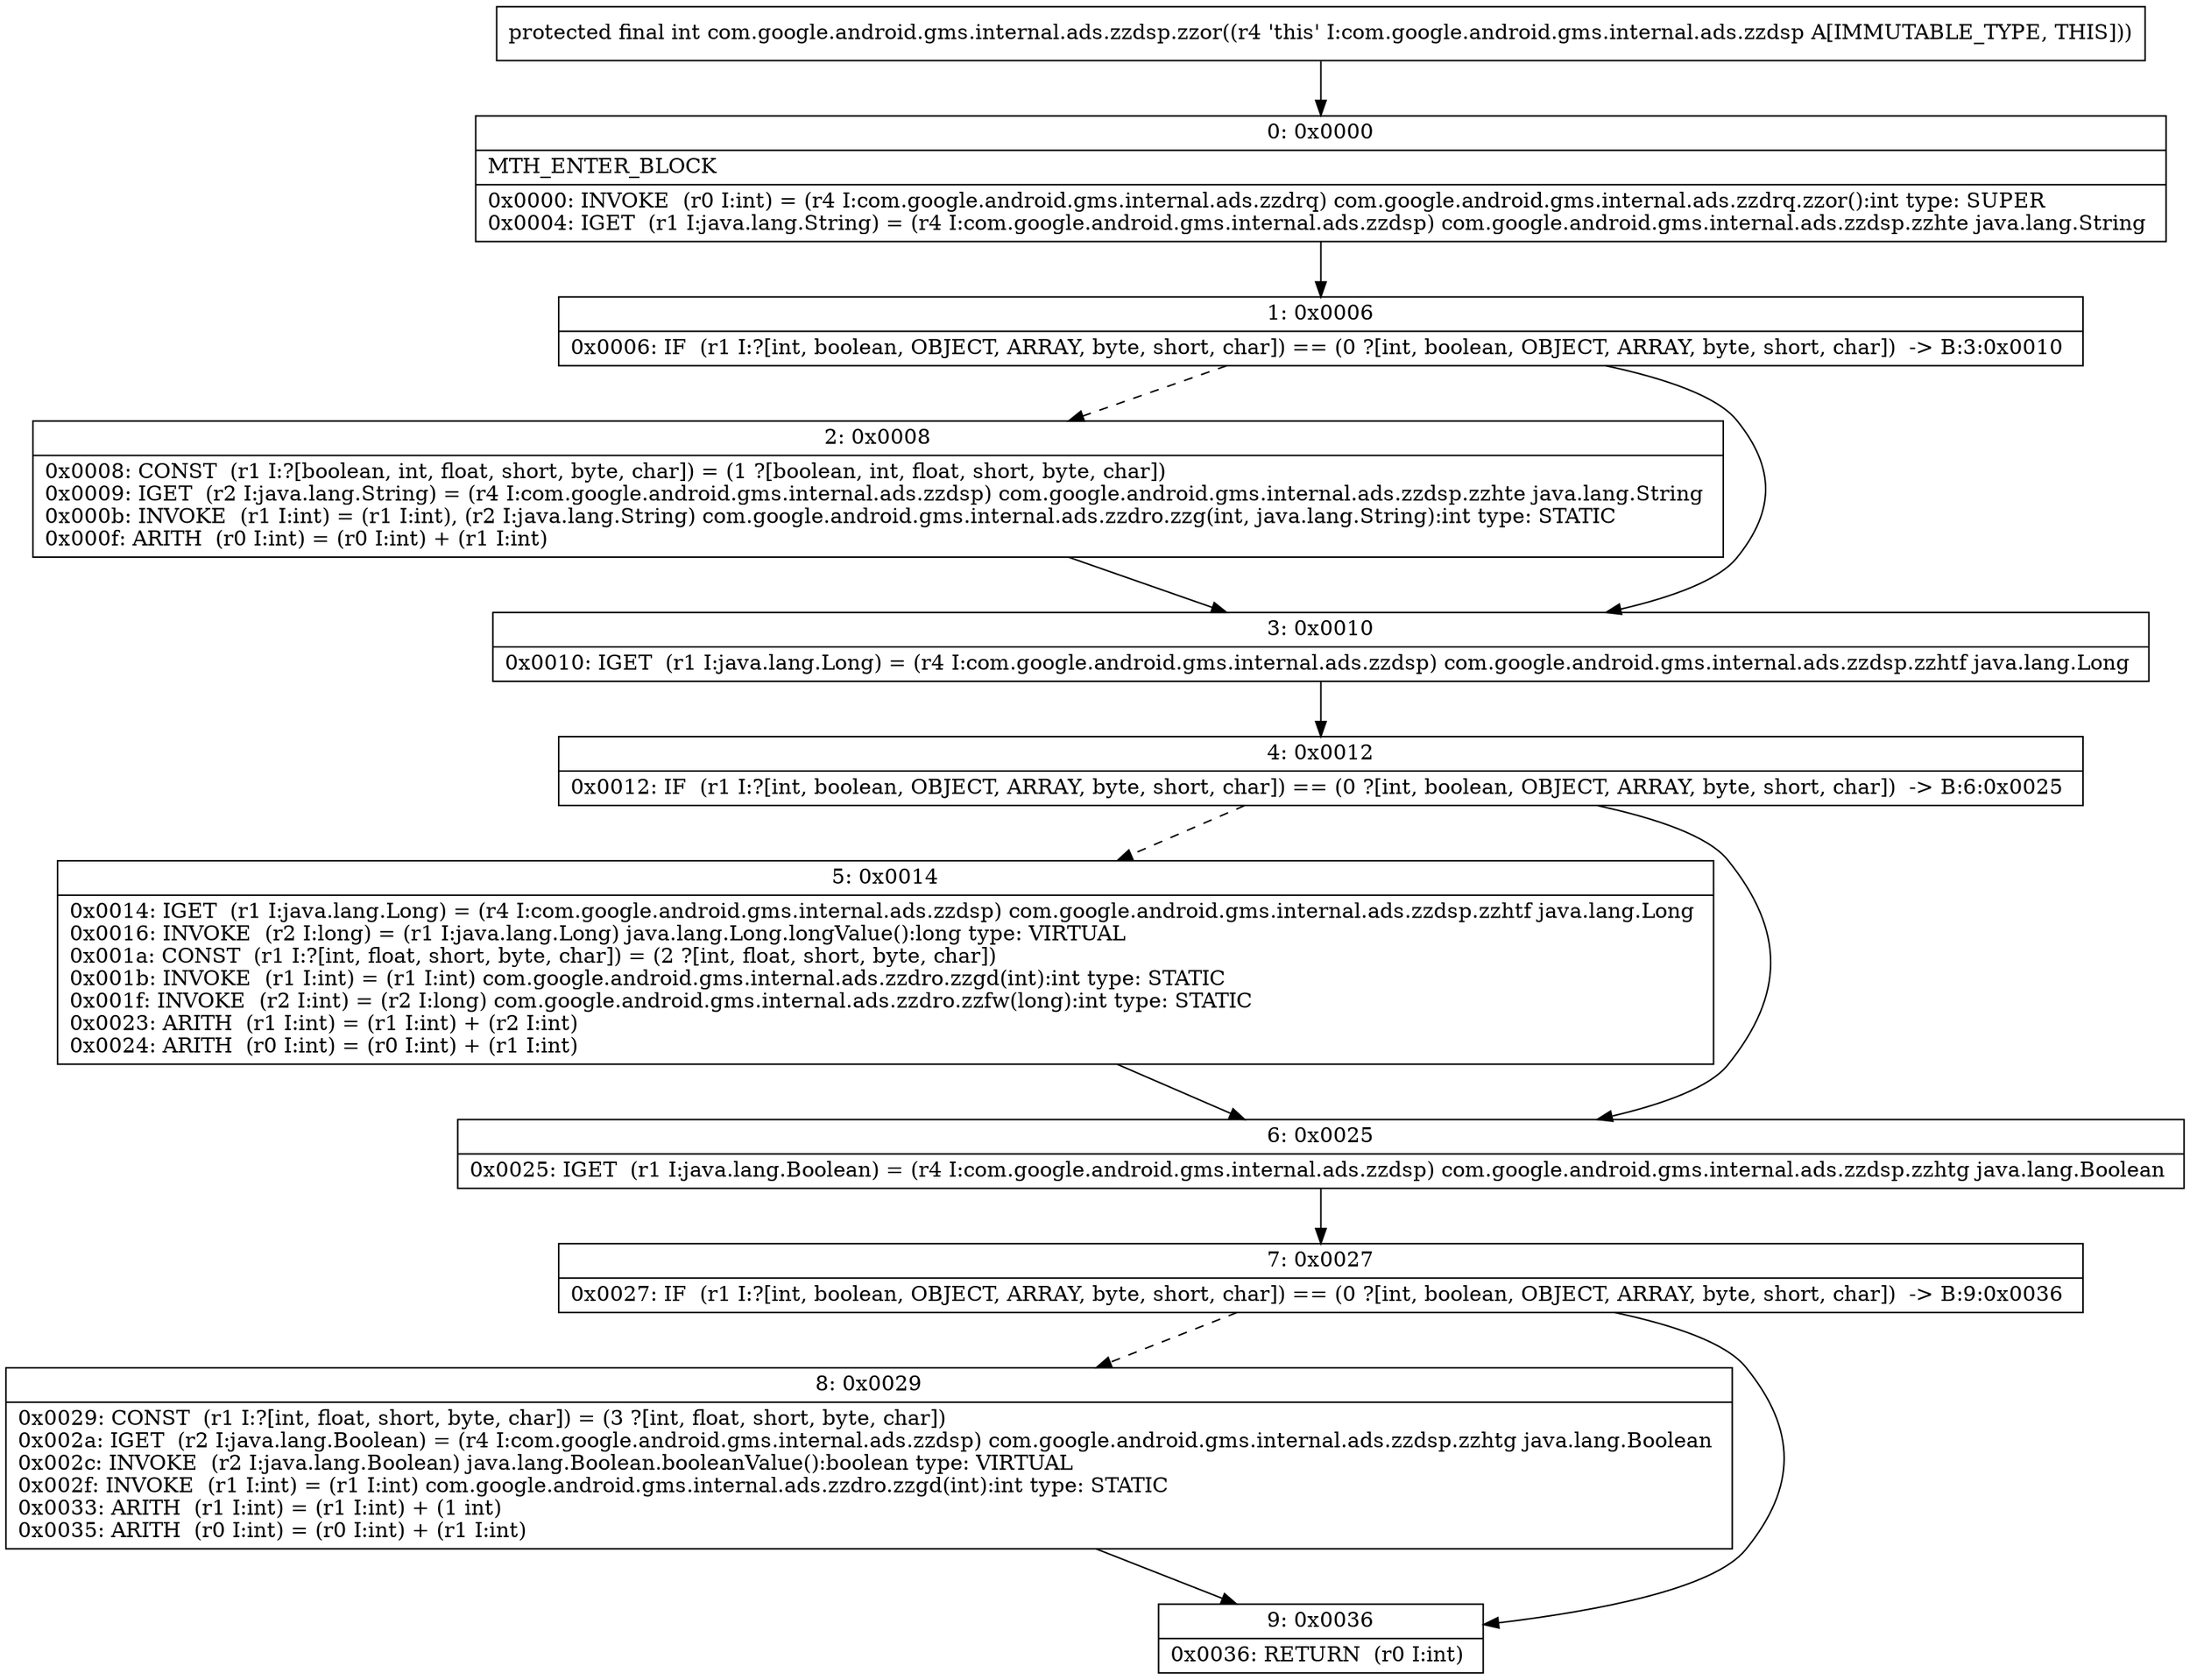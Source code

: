 digraph "CFG forcom.google.android.gms.internal.ads.zzdsp.zzor()I" {
Node_0 [shape=record,label="{0\:\ 0x0000|MTH_ENTER_BLOCK\l|0x0000: INVOKE  (r0 I:int) = (r4 I:com.google.android.gms.internal.ads.zzdrq) com.google.android.gms.internal.ads.zzdrq.zzor():int type: SUPER \l0x0004: IGET  (r1 I:java.lang.String) = (r4 I:com.google.android.gms.internal.ads.zzdsp) com.google.android.gms.internal.ads.zzdsp.zzhte java.lang.String \l}"];
Node_1 [shape=record,label="{1\:\ 0x0006|0x0006: IF  (r1 I:?[int, boolean, OBJECT, ARRAY, byte, short, char]) == (0 ?[int, boolean, OBJECT, ARRAY, byte, short, char])  \-\> B:3:0x0010 \l}"];
Node_2 [shape=record,label="{2\:\ 0x0008|0x0008: CONST  (r1 I:?[boolean, int, float, short, byte, char]) = (1 ?[boolean, int, float, short, byte, char]) \l0x0009: IGET  (r2 I:java.lang.String) = (r4 I:com.google.android.gms.internal.ads.zzdsp) com.google.android.gms.internal.ads.zzdsp.zzhte java.lang.String \l0x000b: INVOKE  (r1 I:int) = (r1 I:int), (r2 I:java.lang.String) com.google.android.gms.internal.ads.zzdro.zzg(int, java.lang.String):int type: STATIC \l0x000f: ARITH  (r0 I:int) = (r0 I:int) + (r1 I:int) \l}"];
Node_3 [shape=record,label="{3\:\ 0x0010|0x0010: IGET  (r1 I:java.lang.Long) = (r4 I:com.google.android.gms.internal.ads.zzdsp) com.google.android.gms.internal.ads.zzdsp.zzhtf java.lang.Long \l}"];
Node_4 [shape=record,label="{4\:\ 0x0012|0x0012: IF  (r1 I:?[int, boolean, OBJECT, ARRAY, byte, short, char]) == (0 ?[int, boolean, OBJECT, ARRAY, byte, short, char])  \-\> B:6:0x0025 \l}"];
Node_5 [shape=record,label="{5\:\ 0x0014|0x0014: IGET  (r1 I:java.lang.Long) = (r4 I:com.google.android.gms.internal.ads.zzdsp) com.google.android.gms.internal.ads.zzdsp.zzhtf java.lang.Long \l0x0016: INVOKE  (r2 I:long) = (r1 I:java.lang.Long) java.lang.Long.longValue():long type: VIRTUAL \l0x001a: CONST  (r1 I:?[int, float, short, byte, char]) = (2 ?[int, float, short, byte, char]) \l0x001b: INVOKE  (r1 I:int) = (r1 I:int) com.google.android.gms.internal.ads.zzdro.zzgd(int):int type: STATIC \l0x001f: INVOKE  (r2 I:int) = (r2 I:long) com.google.android.gms.internal.ads.zzdro.zzfw(long):int type: STATIC \l0x0023: ARITH  (r1 I:int) = (r1 I:int) + (r2 I:int) \l0x0024: ARITH  (r0 I:int) = (r0 I:int) + (r1 I:int) \l}"];
Node_6 [shape=record,label="{6\:\ 0x0025|0x0025: IGET  (r1 I:java.lang.Boolean) = (r4 I:com.google.android.gms.internal.ads.zzdsp) com.google.android.gms.internal.ads.zzdsp.zzhtg java.lang.Boolean \l}"];
Node_7 [shape=record,label="{7\:\ 0x0027|0x0027: IF  (r1 I:?[int, boolean, OBJECT, ARRAY, byte, short, char]) == (0 ?[int, boolean, OBJECT, ARRAY, byte, short, char])  \-\> B:9:0x0036 \l}"];
Node_8 [shape=record,label="{8\:\ 0x0029|0x0029: CONST  (r1 I:?[int, float, short, byte, char]) = (3 ?[int, float, short, byte, char]) \l0x002a: IGET  (r2 I:java.lang.Boolean) = (r4 I:com.google.android.gms.internal.ads.zzdsp) com.google.android.gms.internal.ads.zzdsp.zzhtg java.lang.Boolean \l0x002c: INVOKE  (r2 I:java.lang.Boolean) java.lang.Boolean.booleanValue():boolean type: VIRTUAL \l0x002f: INVOKE  (r1 I:int) = (r1 I:int) com.google.android.gms.internal.ads.zzdro.zzgd(int):int type: STATIC \l0x0033: ARITH  (r1 I:int) = (r1 I:int) + (1 int) \l0x0035: ARITH  (r0 I:int) = (r0 I:int) + (r1 I:int) \l}"];
Node_9 [shape=record,label="{9\:\ 0x0036|0x0036: RETURN  (r0 I:int) \l}"];
MethodNode[shape=record,label="{protected final int com.google.android.gms.internal.ads.zzdsp.zzor((r4 'this' I:com.google.android.gms.internal.ads.zzdsp A[IMMUTABLE_TYPE, THIS])) }"];
MethodNode -> Node_0;
Node_0 -> Node_1;
Node_1 -> Node_2[style=dashed];
Node_1 -> Node_3;
Node_2 -> Node_3;
Node_3 -> Node_4;
Node_4 -> Node_5[style=dashed];
Node_4 -> Node_6;
Node_5 -> Node_6;
Node_6 -> Node_7;
Node_7 -> Node_8[style=dashed];
Node_7 -> Node_9;
Node_8 -> Node_9;
}

